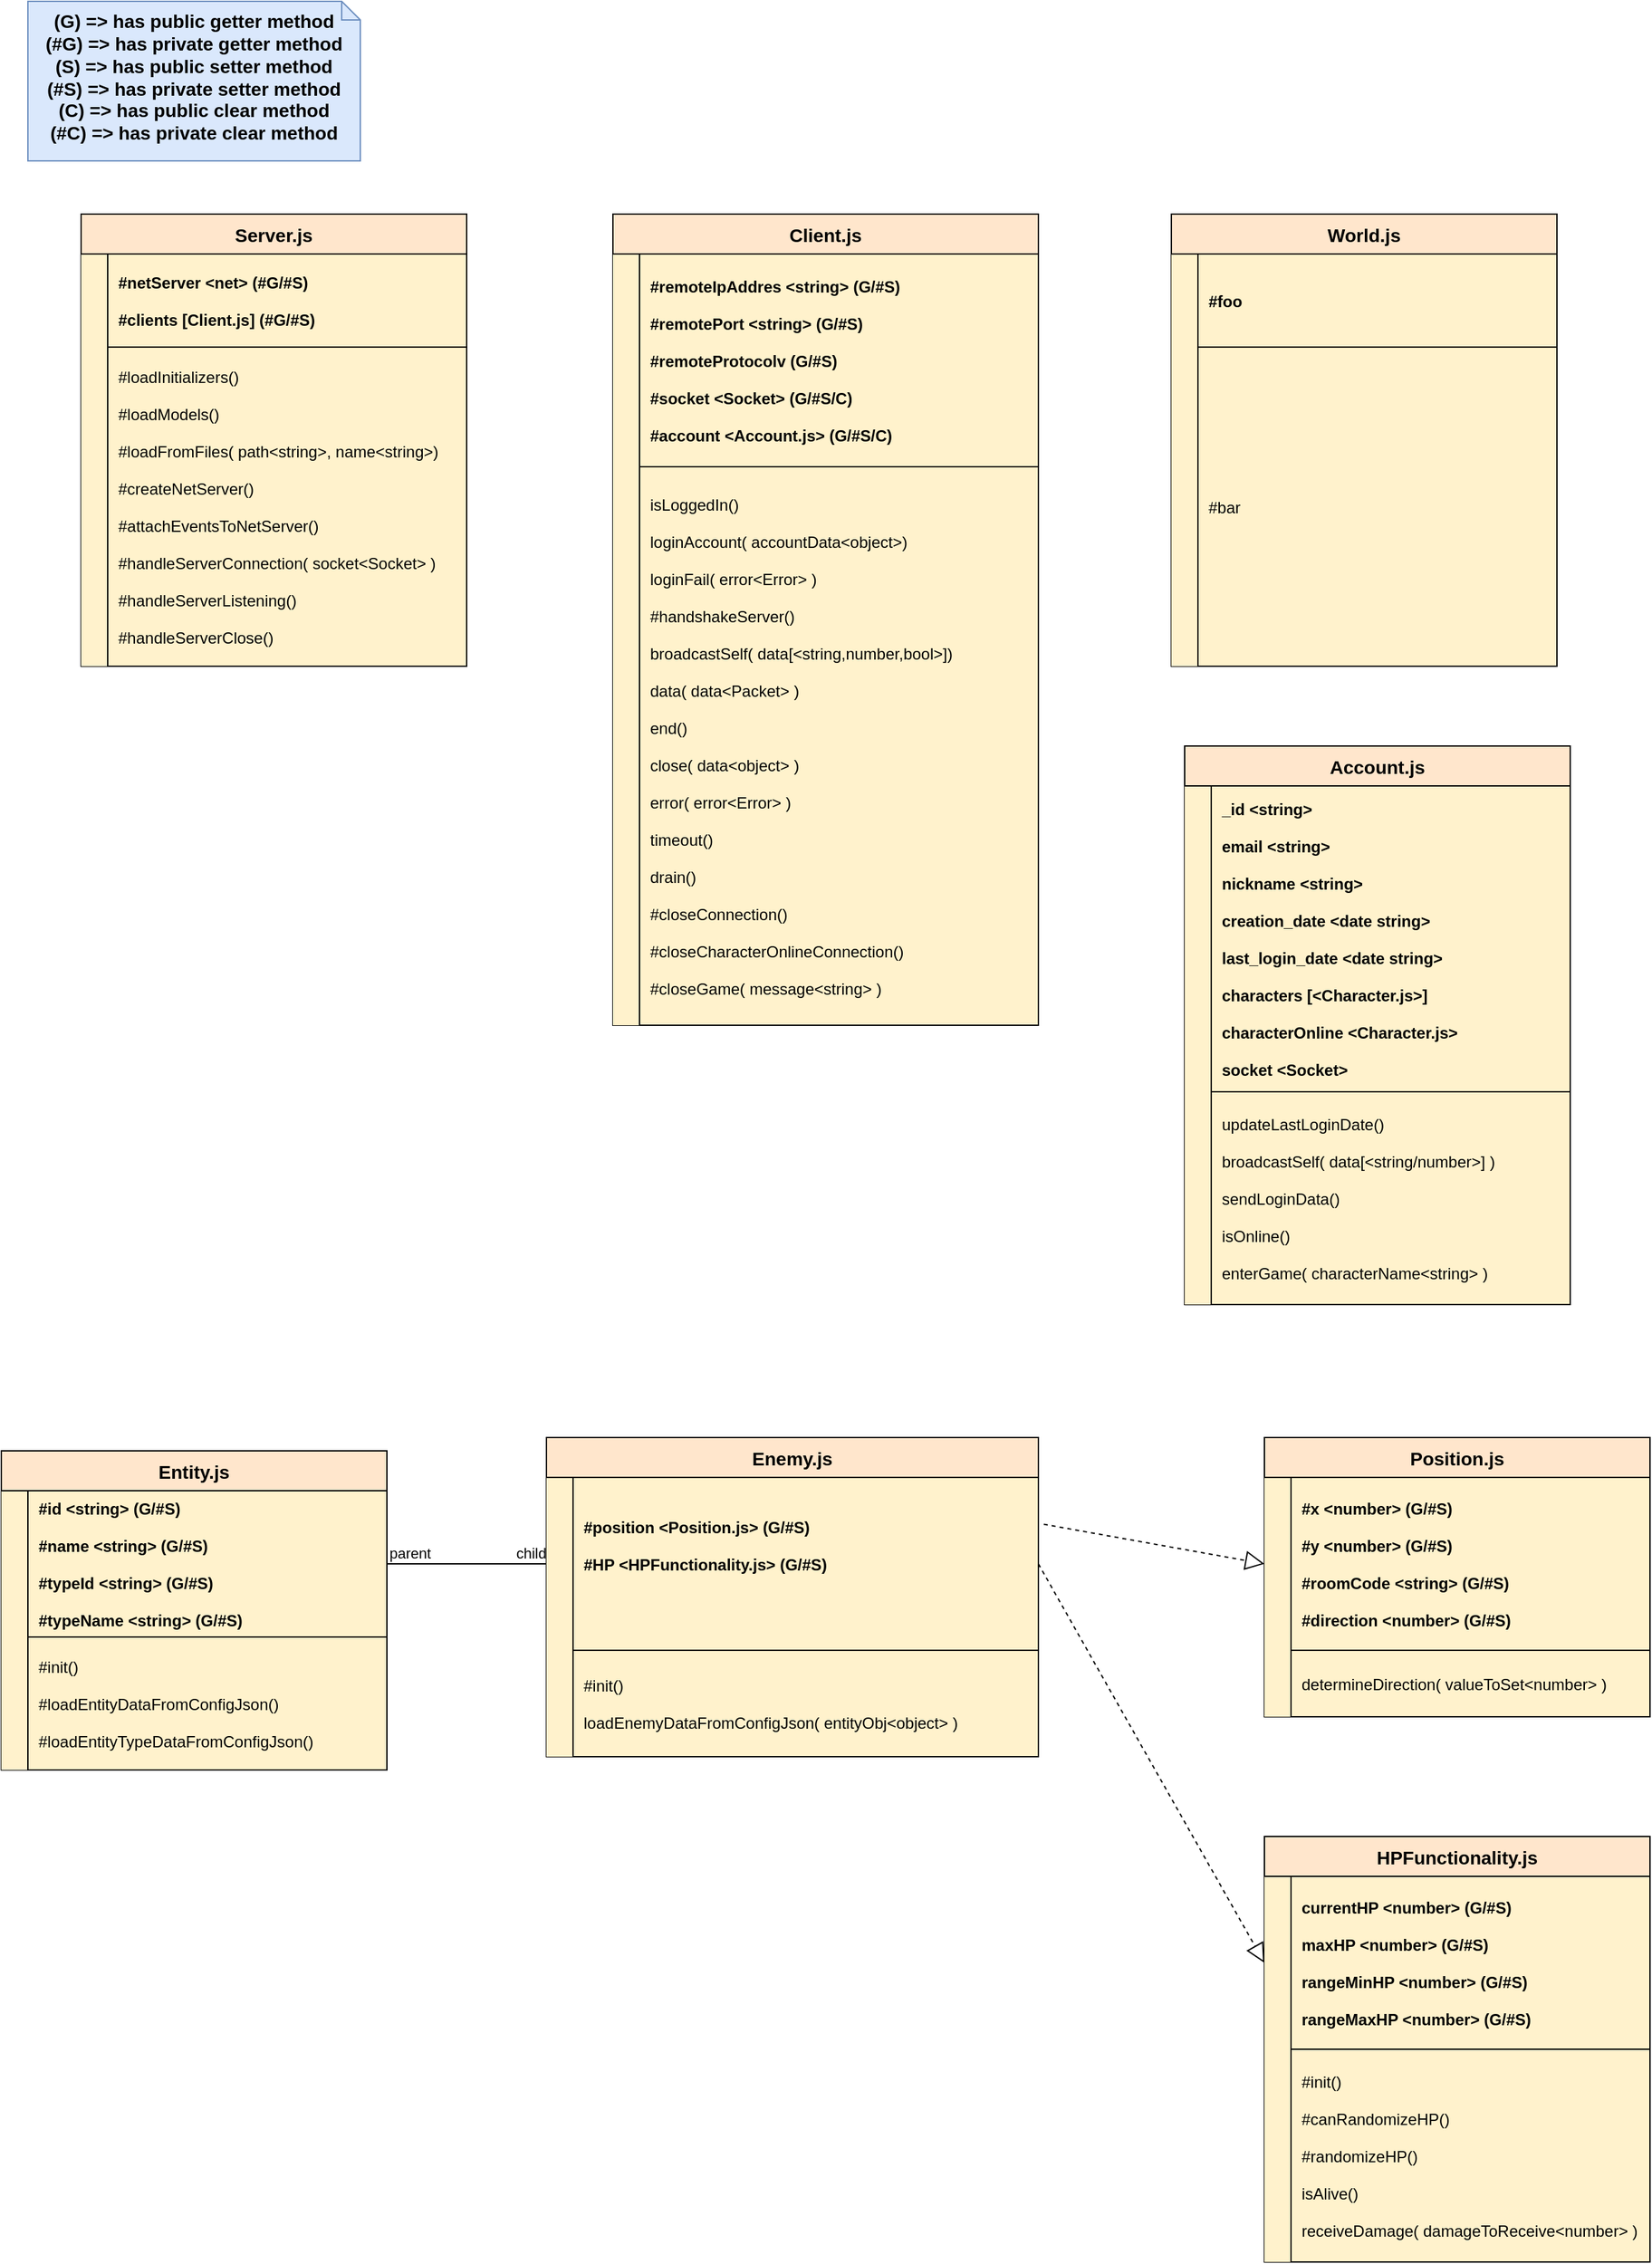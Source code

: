 <mxfile version="13.6.9" type="github">
  <diagram id="R2lEEEUBdFMjLlhIrx00" name="Page-1">
    <mxGraphModel dx="2031" dy="2249" grid="1" gridSize="10" guides="1" tooltips="1" connect="1" arrows="1" fold="1" page="1" pageScale="1" pageWidth="850" pageHeight="1100" math="0" shadow="0" extFonts="Permanent Marker^https://fonts.googleapis.com/css?family=Permanent+Marker">
      <root>
        <mxCell id="0" />
        <mxCell id="1" parent="0" />
        <mxCell id="RPHHAUqXZ-JlrHhD7i_y-42" value="(G) =&amp;gt; has public getter method&lt;br&gt;(#G) =&amp;gt; has private getter method&lt;br&gt;(S) =&amp;gt; has public setter method&lt;br&gt;(#S) =&amp;gt; has private setter method&lt;br&gt;(C) =&amp;gt; has public clear method&lt;br&gt;(#C) =&amp;gt; has private clear method" style="shape=note;whiteSpace=wrap;html=1;size=14;verticalAlign=middle;align=center;spacingTop=-6;strokeColor=#6c8ebf;fillColor=#dae8fc;fontSize=14;fontStyle=1;fontColor=#000000;" parent="1" vertex="1">
          <mxGeometry x="40" y="-1050" width="250" height="120" as="geometry" />
        </mxCell>
        <mxCell id="C-vyLk0tnHw3VtMMgP7b-23" value="Server.js" style="shape=table;startSize=30;container=1;collapsible=1;childLayout=tableLayout;fixedRows=1;rowLines=0;fontStyle=1;align=center;resizeLast=1;fillColor=#ffe6cc;fontSize=14;fontColor=#000000;strokeColor=#000000;" parent="1" vertex="1">
          <mxGeometry x="80" y="-890" width="290" height="340" as="geometry">
            <mxRectangle x="40" y="80" width="80" height="30" as="alternateBounds" />
          </mxGeometry>
        </mxCell>
        <mxCell id="C-vyLk0tnHw3VtMMgP7b-24" value="" style="shape=partialRectangle;collapsible=0;dropTarget=0;pointerEvents=0;fillColor=none;points=[[0,0.5],[1,0.5]];portConstraint=eastwest;top=0;left=0;right=0;bottom=1;" parent="C-vyLk0tnHw3VtMMgP7b-23" vertex="1">
          <mxGeometry y="30" width="290" height="70" as="geometry" />
        </mxCell>
        <mxCell id="C-vyLk0tnHw3VtMMgP7b-25" value="" style="shape=partialRectangle;overflow=hidden;connectable=0;fillColor=#fff2cc;top=1;left=0;bottom=0;right=0;fontStyle=1;strokeColor=#000000;" parent="C-vyLk0tnHw3VtMMgP7b-24" vertex="1">
          <mxGeometry width="20" height="70" as="geometry" />
        </mxCell>
        <mxCell id="C-vyLk0tnHw3VtMMgP7b-26" value="#netServer &lt;net&gt; (#G/#S)&#xa;&#xa;#clients [Client.js] (#G/#S)" style="shape=partialRectangle;overflow=hidden;connectable=0;fillColor=#fff2cc;top=1;left=1;bottom=1;right=1;align=left;spacingLeft=6;fontStyle=1;fontColor=#000000;strokeColor=#000000;" parent="C-vyLk0tnHw3VtMMgP7b-24" vertex="1">
          <mxGeometry x="20" width="270" height="70" as="geometry" />
        </mxCell>
        <mxCell id="C-vyLk0tnHw3VtMMgP7b-27" value="" style="shape=partialRectangle;collapsible=0;dropTarget=0;pointerEvents=0;fillColor=none;points=[[0,0.5],[1,0.5]];portConstraint=eastwest;top=0;left=0;right=0;bottom=0;" parent="C-vyLk0tnHw3VtMMgP7b-23" vertex="1">
          <mxGeometry y="100" width="290" height="240" as="geometry" />
        </mxCell>
        <mxCell id="C-vyLk0tnHw3VtMMgP7b-28" value="" style="shape=partialRectangle;overflow=hidden;connectable=0;fillColor=#fff2cc;top=0;left=0;bottom=0;right=0;" parent="C-vyLk0tnHw3VtMMgP7b-27" vertex="1">
          <mxGeometry width="20" height="240" as="geometry" />
        </mxCell>
        <mxCell id="C-vyLk0tnHw3VtMMgP7b-29" value="#loadInitializers()&#xa;&#xa;#loadModels()&#xa;&#xa;#loadFromFiles( path&lt;string&gt;, name&lt;string&gt;)&#xa;&#xa;#createNetServer()&#xa;&#xa;#attachEventsToNetServer()&#xa;&#xa;#handleServerConnection( socket&lt;Socket&gt; )&#xa;&#xa;#handleServerListening()&#xa;&#xa;#handleServerClose()" style="shape=partialRectangle;overflow=hidden;connectable=0;fillColor=#fff2cc;top=1;left=1;bottom=1;right=1;align=left;spacingLeft=6;fontColor=#000000;strokeColor=#000000;" parent="C-vyLk0tnHw3VtMMgP7b-27" vertex="1">
          <mxGeometry x="20" width="270" height="240" as="geometry" />
        </mxCell>
        <mxCell id="LLNnqfVXVq463Mdv8l-Q-11" value="" style="endArrow=none;html=1;edgeStyle=orthogonalEdgeStyle;entryX=0;entryY=0.5;entryDx=0;entryDy=0;exitX=1;exitY=0.5;exitDx=0;exitDy=0;" parent="1" source="LLNnqfVXVq463Mdv8l-Q-15" target="LLNnqfVXVq463Mdv8l-Q-2" edge="1">
          <mxGeometry relative="1" as="geometry">
            <mxPoint x="185" y="330" as="sourcePoint" />
            <mxPoint x="705" y="590" as="targetPoint" />
            <Array as="points" />
          </mxGeometry>
        </mxCell>
        <mxCell id="LLNnqfVXVq463Mdv8l-Q-12" value="parent" style="edgeLabel;resizable=0;html=1;align=left;verticalAlign=bottom;" parent="LLNnqfVXVq463Mdv8l-Q-11" connectable="0" vertex="1">
          <mxGeometry x="-1" relative="1" as="geometry" />
        </mxCell>
        <mxCell id="LLNnqfVXVq463Mdv8l-Q-13" value="child" style="edgeLabel;resizable=0;html=1;align=right;verticalAlign=bottom;" parent="LLNnqfVXVq463Mdv8l-Q-11" connectable="0" vertex="1">
          <mxGeometry x="1" relative="1" as="geometry" />
        </mxCell>
        <mxCell id="LLNnqfVXVq463Mdv8l-Q-23" value="" style="endArrow=block;dashed=1;endFill=0;endSize=12;html=1;exitX=1.011;exitY=0.271;exitDx=0;exitDy=0;exitPerimeter=0;entryX=0;entryY=0.5;entryDx=0;entryDy=0;" parent="1" source="LLNnqfVXVq463Mdv8l-Q-2" target="u5gvoZnwLGpW4CmPaw9T-8" edge="1">
          <mxGeometry width="160" relative="1" as="geometry">
            <mxPoint x="710" y="320" as="sourcePoint" />
            <mxPoint x="870" y="320" as="targetPoint" />
          </mxGeometry>
        </mxCell>
        <mxCell id="LLNnqfVXVq463Mdv8l-Q-24" value="" style="endArrow=block;dashed=1;endFill=0;endSize=12;html=1;exitX=1;exitY=0.5;exitDx=0;exitDy=0;entryX=0;entryY=0.5;entryDx=0;entryDy=0;" parent="1" source="LLNnqfVXVq463Mdv8l-Q-2" target="RPHHAUqXZ-JlrHhD7i_y-35" edge="1">
          <mxGeometry width="160" relative="1" as="geometry">
            <mxPoint x="343.19" y="415.23" as="sourcePoint" />
            <mxPoint x="890" y="145" as="targetPoint" />
          </mxGeometry>
        </mxCell>
        <mxCell id="LLNnqfVXVq463Mdv8l-Q-14" value="Entity.js" style="shape=table;startSize=30;container=1;collapsible=1;childLayout=tableLayout;fixedRows=1;rowLines=0;fontStyle=1;align=center;resizeLast=1;fillColor=#ffe6cc;fontSize=14;strokeColor=#000000;fontColor=#000000;verticalAlign=middle;" parent="1" vertex="1">
          <mxGeometry x="20" y="40" width="290" height="240" as="geometry">
            <mxRectangle x="40" y="80" width="80" height="30" as="alternateBounds" />
          </mxGeometry>
        </mxCell>
        <mxCell id="LLNnqfVXVq463Mdv8l-Q-15" value="" style="shape=partialRectangle;collapsible=0;dropTarget=0;pointerEvents=0;fillColor=none;points=[[0,0.5],[1,0.5]];portConstraint=eastwest;top=0;left=0;right=0;bottom=1;" parent="LLNnqfVXVq463Mdv8l-Q-14" vertex="1">
          <mxGeometry y="30" width="290" height="110" as="geometry" />
        </mxCell>
        <mxCell id="LLNnqfVXVq463Mdv8l-Q-16" value="" style="shape=partialRectangle;overflow=hidden;connectable=0;fillColor=#fff2cc;top=1;left=0;bottom=0;right=0;fontStyle=1;strokeColor=#000000;" parent="LLNnqfVXVq463Mdv8l-Q-15" vertex="1">
          <mxGeometry width="20" height="110" as="geometry" />
        </mxCell>
        <mxCell id="LLNnqfVXVq463Mdv8l-Q-17" value="#id &lt;string&gt; (G/#S)&#xa;&#xa;#name &lt;string&gt; (G/#S)&#xa;&#xa;#typeId &lt;string&gt; (G/#S)&#xa;&#xa;#typeName &lt;string&gt; (G/#S)" style="shape=partialRectangle;overflow=hidden;connectable=0;fillColor=#fff2cc;top=1;left=1;bottom=1;right=1;align=left;spacingLeft=6;fontStyle=1;fontColor=#000000;strokeColor=#000000;" parent="LLNnqfVXVq463Mdv8l-Q-15" vertex="1">
          <mxGeometry x="20" width="270" height="110" as="geometry" />
        </mxCell>
        <mxCell id="LLNnqfVXVq463Mdv8l-Q-18" value="" style="shape=partialRectangle;collapsible=0;dropTarget=0;pointerEvents=0;fillColor=none;points=[[0,0.5],[1,0.5]];portConstraint=eastwest;top=0;left=0;right=0;bottom=0;" parent="LLNnqfVXVq463Mdv8l-Q-14" vertex="1">
          <mxGeometry y="140" width="290" height="100" as="geometry" />
        </mxCell>
        <mxCell id="LLNnqfVXVq463Mdv8l-Q-19" value="" style="shape=partialRectangle;overflow=hidden;connectable=0;fillColor=#fff2cc;top=0;left=0;bottom=0;right=0;" parent="LLNnqfVXVq463Mdv8l-Q-18" vertex="1">
          <mxGeometry width="20" height="100" as="geometry" />
        </mxCell>
        <mxCell id="LLNnqfVXVq463Mdv8l-Q-20" value="#init()&#xa;&#xa;#loadEntityDataFromConfigJson()&#xa;&#xa;#loadEntityTypeDataFromConfigJson()" style="shape=partialRectangle;overflow=hidden;connectable=0;fillColor=#fff2cc;top=1;left=1;bottom=1;right=1;align=left;spacingLeft=6;fontColor=#000000;strokeColor=#000000;" parent="LLNnqfVXVq463Mdv8l-Q-18" vertex="1">
          <mxGeometry x="20" width="270" height="100" as="geometry" />
        </mxCell>
        <mxCell id="LLNnqfVXVq463Mdv8l-Q-1" value="Enemy.js" style="shape=table;startSize=30;container=1;collapsible=1;childLayout=tableLayout;fixedRows=1;rowLines=0;fontStyle=1;align=center;resizeLast=1;fillColor=#ffe6cc;fontSize=14;strokeColor=#000000;fontColor=#000000;verticalAlign=middle;" parent="1" vertex="1">
          <mxGeometry x="430" y="30" width="370" height="240" as="geometry">
            <mxRectangle x="40" y="80" width="80" height="30" as="alternateBounds" />
          </mxGeometry>
        </mxCell>
        <mxCell id="LLNnqfVXVq463Mdv8l-Q-2" value="" style="shape=partialRectangle;collapsible=0;dropTarget=0;pointerEvents=0;fillColor=none;points=[[0,0.5],[1,0.5]];portConstraint=eastwest;top=0;left=0;right=0;bottom=1;" parent="LLNnqfVXVq463Mdv8l-Q-1" vertex="1">
          <mxGeometry y="30" width="370" height="130" as="geometry" />
        </mxCell>
        <mxCell id="LLNnqfVXVq463Mdv8l-Q-3" value="" style="shape=partialRectangle;overflow=hidden;connectable=0;fillColor=#fff2cc;top=1;left=0;bottom=0;right=0;fontStyle=1;strokeColor=#000000;" parent="LLNnqfVXVq463Mdv8l-Q-2" vertex="1">
          <mxGeometry width="20" height="130" as="geometry" />
        </mxCell>
        <mxCell id="LLNnqfVXVq463Mdv8l-Q-4" value="#position &lt;Position.js&gt; (G/#S)&#xa;&#xa;#HP &lt;HPFunctionality.js&gt; (G/#S)&#xa;&#xa;" style="shape=partialRectangle;overflow=hidden;connectable=0;fillColor=#fff2cc;top=1;left=1;bottom=1;right=1;align=left;spacingLeft=6;fontStyle=1;fontColor=#000000;strokeColor=#000000;" parent="LLNnqfVXVq463Mdv8l-Q-2" vertex="1">
          <mxGeometry x="20" width="350" height="130" as="geometry" />
        </mxCell>
        <mxCell id="LLNnqfVXVq463Mdv8l-Q-5" value="" style="shape=partialRectangle;collapsible=0;dropTarget=0;pointerEvents=0;fillColor=none;points=[[0,0.5],[1,0.5]];portConstraint=eastwest;top=0;left=0;right=0;bottom=0;" parent="LLNnqfVXVq463Mdv8l-Q-1" vertex="1">
          <mxGeometry y="160" width="370" height="80" as="geometry" />
        </mxCell>
        <mxCell id="LLNnqfVXVq463Mdv8l-Q-6" value="" style="shape=partialRectangle;overflow=hidden;connectable=0;fillColor=#fff2cc;top=0;left=0;bottom=0;right=0;" parent="LLNnqfVXVq463Mdv8l-Q-5" vertex="1">
          <mxGeometry width="20" height="80" as="geometry" />
        </mxCell>
        <mxCell id="LLNnqfVXVq463Mdv8l-Q-7" value="#init()&#xa;&#xa;loadEnemyDataFromConfigJson( entityObj&lt;object&gt; )" style="shape=partialRectangle;overflow=hidden;connectable=0;fillColor=#fff2cc;top=1;left=1;bottom=1;right=1;align=left;spacingLeft=6;fontColor=#000000;strokeColor=#000000;" parent="LLNnqfVXVq463Mdv8l-Q-5" vertex="1">
          <mxGeometry x="20" width="350" height="80" as="geometry" />
        </mxCell>
        <mxCell id="u5gvoZnwLGpW4CmPaw9T-7" value="Position.js" style="shape=table;startSize=30;container=1;collapsible=1;childLayout=tableLayout;fixedRows=1;rowLines=0;fontStyle=1;align=center;resizeLast=1;fillColor=#ffe6cc;fontSize=14;strokeColor=#000000;fontColor=#000000;" parent="1" vertex="1">
          <mxGeometry x="970" y="30" width="290" height="210" as="geometry">
            <mxRectangle x="770" y="-360" width="80" height="30" as="alternateBounds" />
          </mxGeometry>
        </mxCell>
        <mxCell id="u5gvoZnwLGpW4CmPaw9T-8" value="" style="shape=partialRectangle;collapsible=0;dropTarget=0;pointerEvents=0;fillColor=none;points=[[0,0.5],[1,0.5]];portConstraint=eastwest;top=0;left=0;right=0;bottom=1;" parent="u5gvoZnwLGpW4CmPaw9T-7" vertex="1">
          <mxGeometry y="30" width="290" height="130" as="geometry" />
        </mxCell>
        <mxCell id="u5gvoZnwLGpW4CmPaw9T-9" value="" style="shape=partialRectangle;overflow=hidden;connectable=0;fillColor=#fff2cc;top=1;left=0;bottom=0;right=0;fontStyle=1;strokeColor=#000000;" parent="u5gvoZnwLGpW4CmPaw9T-8" vertex="1">
          <mxGeometry width="20" height="130" as="geometry" />
        </mxCell>
        <mxCell id="u5gvoZnwLGpW4CmPaw9T-10" value="#x &lt;number&gt; (G/#S)&#xa;&#xa;#y &lt;number&gt; (G/#S)&#xa;&#xa;#roomCode &lt;string&gt; (G/#S)&#xa;&#xa;#direction &lt;number&gt; (G/#S)" style="shape=partialRectangle;overflow=hidden;connectable=0;fillColor=#fff2cc;top=1;left=1;bottom=1;right=1;align=left;spacingLeft=6;fontStyle=1;fontColor=#000000;strokeColor=#000000;" parent="u5gvoZnwLGpW4CmPaw9T-8" vertex="1">
          <mxGeometry x="20" width="270" height="130" as="geometry" />
        </mxCell>
        <mxCell id="u5gvoZnwLGpW4CmPaw9T-11" value="" style="shape=partialRectangle;collapsible=0;dropTarget=0;pointerEvents=0;fillColor=none;points=[[0,0.5],[1,0.5]];portConstraint=eastwest;top=0;left=0;right=0;bottom=0;" parent="u5gvoZnwLGpW4CmPaw9T-7" vertex="1">
          <mxGeometry y="160" width="290" height="50" as="geometry" />
        </mxCell>
        <mxCell id="u5gvoZnwLGpW4CmPaw9T-12" value="" style="shape=partialRectangle;overflow=hidden;connectable=0;fillColor=#fff2cc;top=0;left=0;bottom=0;right=0;" parent="u5gvoZnwLGpW4CmPaw9T-11" vertex="1">
          <mxGeometry width="20" height="50" as="geometry" />
        </mxCell>
        <mxCell id="u5gvoZnwLGpW4CmPaw9T-13" value="determineDirection( valueToSet&lt;number&gt; )" style="shape=partialRectangle;overflow=hidden;connectable=0;fillColor=#fff2cc;top=1;left=1;bottom=1;right=1;align=left;spacingLeft=6;fontColor=#000000;strokeColor=#000000;" parent="u5gvoZnwLGpW4CmPaw9T-11" vertex="1">
          <mxGeometry x="20" width="270" height="50" as="geometry" />
        </mxCell>
        <mxCell id="RPHHAUqXZ-JlrHhD7i_y-34" value="HPFunctionality.js" style="shape=table;startSize=30;container=1;collapsible=1;childLayout=tableLayout;fixedRows=1;rowLines=0;fontStyle=1;align=center;resizeLast=1;fillColor=#ffe6cc;fontSize=14;strokeColor=#000000;fontColor=#000000;" parent="1" vertex="1">
          <mxGeometry x="970" y="330" width="290" height="320" as="geometry">
            <mxRectangle x="40" y="80" width="80" height="30" as="alternateBounds" />
          </mxGeometry>
        </mxCell>
        <mxCell id="RPHHAUqXZ-JlrHhD7i_y-35" value="" style="shape=partialRectangle;collapsible=0;dropTarget=0;pointerEvents=0;fillColor=none;points=[[0,0.5],[1,0.5]];portConstraint=eastwest;top=0;left=0;right=0;bottom=1;" parent="RPHHAUqXZ-JlrHhD7i_y-34" vertex="1">
          <mxGeometry y="30" width="290" height="130" as="geometry" />
        </mxCell>
        <mxCell id="RPHHAUqXZ-JlrHhD7i_y-36" value="" style="shape=partialRectangle;overflow=hidden;connectable=0;fillColor=#fff2cc;top=1;left=0;bottom=0;right=0;fontStyle=1;strokeColor=#000000;" parent="RPHHAUqXZ-JlrHhD7i_y-35" vertex="1">
          <mxGeometry width="20" height="130" as="geometry" />
        </mxCell>
        <mxCell id="RPHHAUqXZ-JlrHhD7i_y-37" value="currentHP &lt;number&gt; (G/#S)&#xa;&#xa;maxHP &lt;number&gt; (G/#S)&#xa;&#xa;rangeMinHP &lt;number&gt; (G/#S)&#xa;&#xa;rangeMaxHP &lt;number&gt; (G/#S)" style="shape=partialRectangle;overflow=hidden;connectable=0;fillColor=#fff2cc;top=1;left=1;bottom=1;right=1;align=left;spacingLeft=6;fontStyle=1;fontColor=#000000;strokeColor=#000000;" parent="RPHHAUqXZ-JlrHhD7i_y-35" vertex="1">
          <mxGeometry x="20" width="270" height="130" as="geometry" />
        </mxCell>
        <mxCell id="RPHHAUqXZ-JlrHhD7i_y-38" value="" style="shape=partialRectangle;collapsible=0;dropTarget=0;pointerEvents=0;fillColor=none;points=[[0,0.5],[1,0.5]];portConstraint=eastwest;top=0;left=0;right=0;bottom=0;" parent="RPHHAUqXZ-JlrHhD7i_y-34" vertex="1">
          <mxGeometry y="160" width="290" height="160" as="geometry" />
        </mxCell>
        <mxCell id="RPHHAUqXZ-JlrHhD7i_y-39" value="" style="shape=partialRectangle;overflow=hidden;connectable=0;fillColor=#fff2cc;top=0;left=0;bottom=0;right=0;" parent="RPHHAUqXZ-JlrHhD7i_y-38" vertex="1">
          <mxGeometry width="20" height="160" as="geometry" />
        </mxCell>
        <mxCell id="RPHHAUqXZ-JlrHhD7i_y-40" value="#init()&#xa;&#xa;#canRandomizeHP()&#xa;&#xa;#randomizeHP()&#xa;&#xa;isAlive()&#xa;&#xa;receiveDamage( damageToReceive&lt;number&gt; )" style="shape=partialRectangle;overflow=hidden;connectable=0;fillColor=#fff2cc;top=1;left=1;bottom=1;right=1;align=left;spacingLeft=6;fontColor=#000000;strokeColor=#000000;" parent="RPHHAUqXZ-JlrHhD7i_y-38" vertex="1">
          <mxGeometry x="20" width="270" height="160" as="geometry" />
        </mxCell>
        <mxCell id="RPHHAUqXZ-JlrHhD7i_y-13" value="Account.js" style="shape=table;startSize=30;container=1;collapsible=1;childLayout=tableLayout;fixedRows=1;rowLines=0;fontStyle=1;align=center;resizeLast=1;fillColor=#ffe6cc;fontSize=14;fontColor=#000000;strokeColor=#000000;" parent="1" vertex="1">
          <mxGeometry x="910" y="-490" width="290" height="420" as="geometry">
            <mxRectangle x="40" y="80" width="80" height="30" as="alternateBounds" />
          </mxGeometry>
        </mxCell>
        <mxCell id="RPHHAUqXZ-JlrHhD7i_y-14" value="" style="shape=partialRectangle;collapsible=0;dropTarget=0;pointerEvents=0;fillColor=none;points=[[0,0.5],[1,0.5]];portConstraint=eastwest;top=0;left=0;right=0;bottom=1;" parent="RPHHAUqXZ-JlrHhD7i_y-13" vertex="1">
          <mxGeometry y="30" width="290" height="230" as="geometry" />
        </mxCell>
        <mxCell id="RPHHAUqXZ-JlrHhD7i_y-15" value="" style="shape=partialRectangle;overflow=hidden;connectable=0;fillColor=#fff2cc;top=1;left=0;bottom=0;right=0;fontStyle=1;strokeColor=#000000;" parent="RPHHAUqXZ-JlrHhD7i_y-14" vertex="1">
          <mxGeometry width="20" height="230" as="geometry" />
        </mxCell>
        <mxCell id="RPHHAUqXZ-JlrHhD7i_y-16" value="_id &lt;string&gt;&#xa;&#xa;email &lt;string&gt;&#xa;&#xa;nickname &lt;string&gt;&#xa;&#xa;creation_date &lt;date string&gt;&#xa;&#xa;last_login_date &lt;date string&gt;&#xa;&#xa;characters [&lt;Character.js&gt;]&#xa;&#xa;characterOnline &lt;Character.js&gt;&#xa;&#xa;socket &lt;Socket&gt;" style="shape=partialRectangle;overflow=hidden;connectable=0;fillColor=#fff2cc;top=1;left=1;bottom=1;right=1;align=left;spacingLeft=6;fontStyle=1;fontColor=#000000;strokeColor=#000000;" parent="RPHHAUqXZ-JlrHhD7i_y-14" vertex="1">
          <mxGeometry x="20" width="270" height="230" as="geometry" />
        </mxCell>
        <mxCell id="RPHHAUqXZ-JlrHhD7i_y-17" value="" style="shape=partialRectangle;collapsible=0;dropTarget=0;pointerEvents=0;fillColor=none;points=[[0,0.5],[1,0.5]];portConstraint=eastwest;top=0;left=0;right=0;bottom=0;" parent="RPHHAUqXZ-JlrHhD7i_y-13" vertex="1">
          <mxGeometry y="260" width="290" height="160" as="geometry" />
        </mxCell>
        <mxCell id="RPHHAUqXZ-JlrHhD7i_y-18" value="" style="shape=partialRectangle;overflow=hidden;connectable=0;fillColor=#fff2cc;top=0;left=0;bottom=0;right=0;" parent="RPHHAUqXZ-JlrHhD7i_y-17" vertex="1">
          <mxGeometry width="20" height="160" as="geometry" />
        </mxCell>
        <mxCell id="RPHHAUqXZ-JlrHhD7i_y-19" value="updateLastLoginDate()&#xa;&#xa;broadcastSelf( data[&lt;string/number&gt;] )&#xa;&#xa;sendLoginData()&#xa;&#xa;isOnline()&#xa;&#xa;enterGame( characterName&lt;string&gt; )" style="shape=partialRectangle;overflow=hidden;connectable=0;fillColor=#fff2cc;top=1;left=1;bottom=1;right=1;align=left;spacingLeft=6;fontColor=#000000;strokeColor=#000000;" parent="RPHHAUqXZ-JlrHhD7i_y-17" vertex="1">
          <mxGeometry x="20" width="270" height="160" as="geometry" />
        </mxCell>
        <mxCell id="WISyl8SChnoXYUJT97gY-1" value="Client.js" style="shape=table;startSize=30;container=1;collapsible=1;childLayout=tableLayout;fixedRows=1;rowLines=0;fontStyle=1;align=center;resizeLast=1;fillColor=#ffe6cc;fontSize=14;fontColor=#000000;strokeColor=#000000;" vertex="1" parent="1">
          <mxGeometry x="480" y="-890" width="320" height="610" as="geometry">
            <mxRectangle x="40" y="80" width="80" height="30" as="alternateBounds" />
          </mxGeometry>
        </mxCell>
        <mxCell id="WISyl8SChnoXYUJT97gY-2" value="" style="shape=partialRectangle;collapsible=0;dropTarget=0;pointerEvents=0;fillColor=none;points=[[0,0.5],[1,0.5]];portConstraint=eastwest;top=0;left=0;right=0;bottom=1;" vertex="1" parent="WISyl8SChnoXYUJT97gY-1">
          <mxGeometry y="30" width="320" height="160" as="geometry" />
        </mxCell>
        <mxCell id="WISyl8SChnoXYUJT97gY-3" value="" style="shape=partialRectangle;overflow=hidden;connectable=0;fillColor=#fff2cc;top=1;left=0;bottom=0;right=0;fontStyle=1;strokeColor=#000000;" vertex="1" parent="WISyl8SChnoXYUJT97gY-2">
          <mxGeometry width="20" height="160" as="geometry" />
        </mxCell>
        <mxCell id="WISyl8SChnoXYUJT97gY-4" value="#remoteIpAddres &lt;string&gt; (G/#S)&#xa;&#xa;#remotePort &lt;string&gt; (G/#S)&#xa;&#xa;#remoteProtocolv (G/#S)&#xa;&#xa;#socket &lt;Socket&gt; (G/#S/C)&#xa;&#xa;#account &lt;Account.js&gt; (G/#S/C)" style="shape=partialRectangle;overflow=hidden;connectable=0;fillColor=#fff2cc;top=1;left=1;bottom=1;right=1;align=left;spacingLeft=6;fontStyle=1;fontColor=#000000;strokeColor=#000000;" vertex="1" parent="WISyl8SChnoXYUJT97gY-2">
          <mxGeometry x="20" width="300" height="160" as="geometry" />
        </mxCell>
        <mxCell id="WISyl8SChnoXYUJT97gY-5" value="" style="shape=partialRectangle;collapsible=0;dropTarget=0;pointerEvents=0;fillColor=none;points=[[0,0.5],[1,0.5]];portConstraint=eastwest;top=0;left=0;right=0;bottom=0;" vertex="1" parent="WISyl8SChnoXYUJT97gY-1">
          <mxGeometry y="190" width="320" height="420" as="geometry" />
        </mxCell>
        <mxCell id="WISyl8SChnoXYUJT97gY-6" value="" style="shape=partialRectangle;overflow=hidden;connectable=0;fillColor=#fff2cc;top=0;left=0;bottom=0;right=0;" vertex="1" parent="WISyl8SChnoXYUJT97gY-5">
          <mxGeometry width="20" height="420" as="geometry" />
        </mxCell>
        <mxCell id="WISyl8SChnoXYUJT97gY-7" value="isLoggedIn()&#xa;&#xa;loginAccount( accountData&lt;object&gt;)&#xa;&#xa;loginFail( error&lt;Error&gt; )&#xa;&#xa;#handshakeServer()&#xa;&#xa;broadcastSelf( data[&lt;string,number,bool&gt;])&#xa;&#xa;data( data&lt;Packet&gt; )&#xa;&#xa;end()&#xa;&#xa;close( data&lt;object&gt; )&#xa;&#xa;error( error&lt;Error&gt; )&#xa;&#xa;timeout()&#xa;&#xa;drain()&#xa;&#xa;#closeConnection()&#xa;&#xa;#closeCharacterOnlineConnection()&#xa;&#xa;#closeGame( message&lt;string&gt; )" style="shape=partialRectangle;overflow=hidden;connectable=0;fillColor=#fff2cc;top=1;left=1;bottom=1;right=1;align=left;spacingLeft=6;fontColor=#000000;strokeColor=#000000;" vertex="1" parent="WISyl8SChnoXYUJT97gY-5">
          <mxGeometry x="20" width="300" height="420" as="geometry" />
        </mxCell>
        <mxCell id="LLNnqfVXVq463Mdv8l-Q-25" value="World.js" style="shape=table;startSize=30;container=1;collapsible=1;childLayout=tableLayout;fixedRows=1;rowLines=0;fontStyle=1;align=center;resizeLast=1;fillColor=#ffe6cc;fontSize=14;fontColor=#000000;strokeColor=#000000;" parent="1" vertex="1">
          <mxGeometry x="900" y="-890" width="290" height="340" as="geometry">
            <mxRectangle x="40" y="80" width="80" height="30" as="alternateBounds" />
          </mxGeometry>
        </mxCell>
        <mxCell id="LLNnqfVXVq463Mdv8l-Q-26" value="" style="shape=partialRectangle;collapsible=0;dropTarget=0;pointerEvents=0;fillColor=none;points=[[0,0.5],[1,0.5]];portConstraint=eastwest;top=0;left=0;right=0;bottom=1;" parent="LLNnqfVXVq463Mdv8l-Q-25" vertex="1">
          <mxGeometry y="30" width="290" height="70" as="geometry" />
        </mxCell>
        <mxCell id="LLNnqfVXVq463Mdv8l-Q-27" value="" style="shape=partialRectangle;overflow=hidden;connectable=0;fillColor=#fff2cc;top=1;left=0;bottom=0;right=0;fontStyle=1;strokeColor=#000000;" parent="LLNnqfVXVq463Mdv8l-Q-26" vertex="1">
          <mxGeometry width="20" height="70" as="geometry" />
        </mxCell>
        <mxCell id="LLNnqfVXVq463Mdv8l-Q-28" value="#foo" style="shape=partialRectangle;overflow=hidden;connectable=0;fillColor=#fff2cc;top=1;left=1;bottom=1;right=1;align=left;spacingLeft=6;fontStyle=1;fontColor=#000000;strokeColor=#000000;" parent="LLNnqfVXVq463Mdv8l-Q-26" vertex="1">
          <mxGeometry x="20" width="270" height="70" as="geometry" />
        </mxCell>
        <mxCell id="LLNnqfVXVq463Mdv8l-Q-29" value="" style="shape=partialRectangle;collapsible=0;dropTarget=0;pointerEvents=0;fillColor=none;points=[[0,0.5],[1,0.5]];portConstraint=eastwest;top=0;left=0;right=0;bottom=0;" parent="LLNnqfVXVq463Mdv8l-Q-25" vertex="1">
          <mxGeometry y="100" width="290" height="240" as="geometry" />
        </mxCell>
        <mxCell id="LLNnqfVXVq463Mdv8l-Q-30" value="" style="shape=partialRectangle;overflow=hidden;connectable=0;fillColor=#fff2cc;top=0;left=0;bottom=0;right=0;" parent="LLNnqfVXVq463Mdv8l-Q-29" vertex="1">
          <mxGeometry width="20" height="240" as="geometry" />
        </mxCell>
        <mxCell id="LLNnqfVXVq463Mdv8l-Q-31" value="#bar" style="shape=partialRectangle;overflow=hidden;connectable=0;fillColor=#fff2cc;top=1;left=1;bottom=1;right=1;align=left;spacingLeft=6;fontColor=#000000;strokeColor=#000000;" parent="LLNnqfVXVq463Mdv8l-Q-29" vertex="1">
          <mxGeometry x="20" width="270" height="240" as="geometry" />
        </mxCell>
      </root>
    </mxGraphModel>
  </diagram>
</mxfile>
